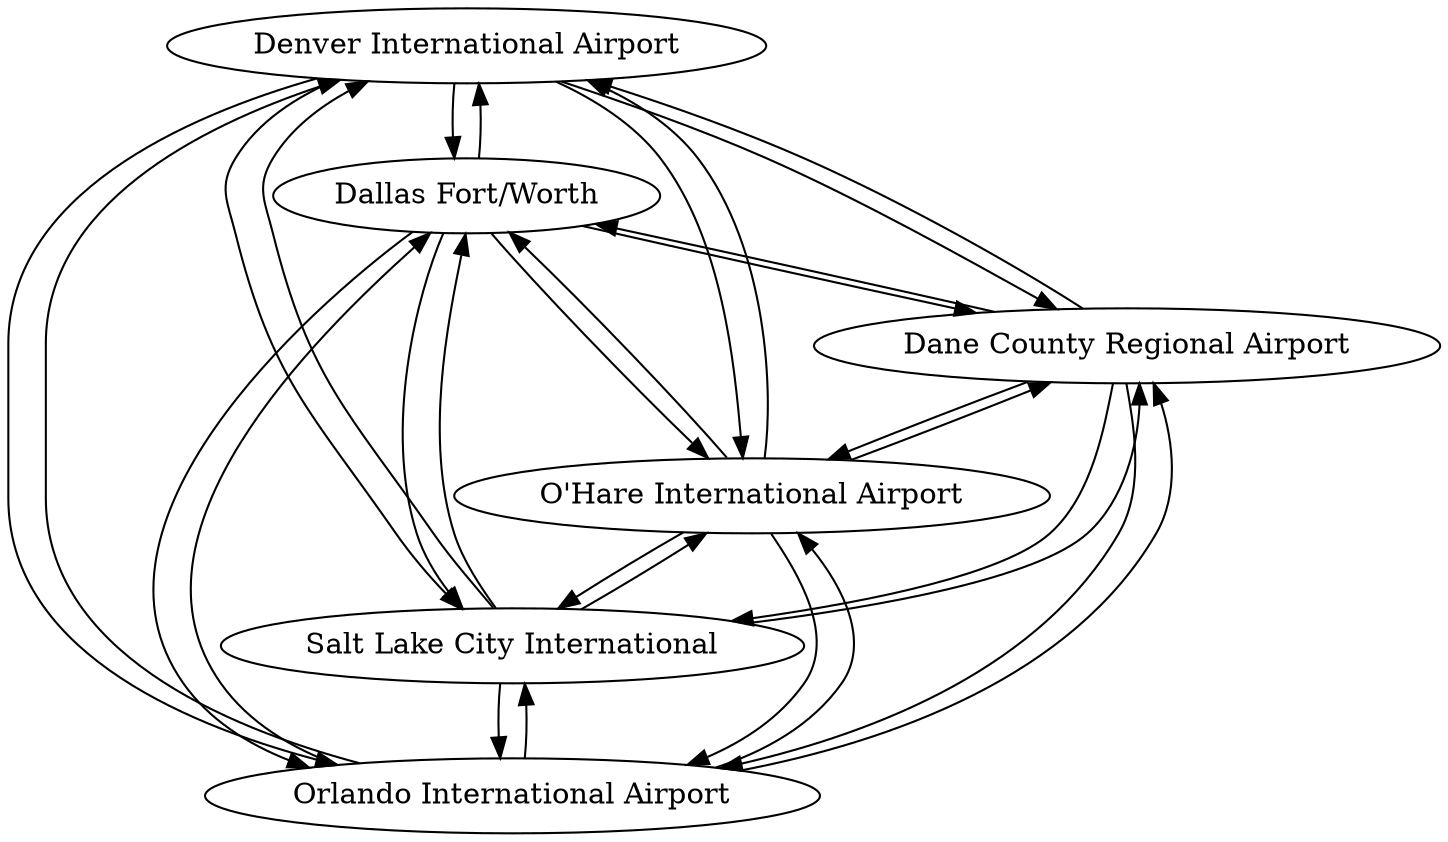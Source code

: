 digraph {
   A [label="Denver International Airport"]
   B [label="Dallas Fort/Worth"]
   C [label="Orlando International Airport"]
   D [label="Salt Lake City International"]
   E [label="O'Hare International Airport"]
   F [label="Dane County Regional Airport"]

   A->B [weight=30]
   B->A [weight=30]   

   A->C [weight=60]
   C->A [weight=60]  

   A->D [weight=54]
   D->A [weight=54]  

   A->E [weight=69]
   E->A [weight=69] 

   A->F [weight=34]
   F->A [weight=34] 

   B->C [weight=41]
   C->B [weight=41] 

   B->D [weight=73]
   D->B [weight=73] 

   B->E [weight=39]
   E->B [weight=39] 

   B->F [weight=84]
   F->B [weight=84] 

   C->D [weight=84]
   D->C [weight=84] 

   C->E [weight=44]
   E->C [weight=44] 

   C->F [weight=54]
   F->C [weight=54] 

   D->E [weight=68]
   E->D [weight=68]

   D->F [weight=84]
   F->D [weight=84] 

   E->F [weight=108]
   F->E [weight=108]  
}
